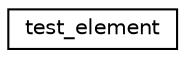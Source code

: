 digraph "Graphical Class Hierarchy"
{
 // LATEX_PDF_SIZE
  edge [fontname="Helvetica",fontsize="10",labelfontname="Helvetica",labelfontsize="10"];
  node [fontname="Helvetica",fontsize="10",shape=record];
  rankdir="LR";
  Node0 [label="test_element",height=0.2,width=0.4,color="black", fillcolor="white", style="filled",URL="$structtest__element.html",tooltip=" "];
}
